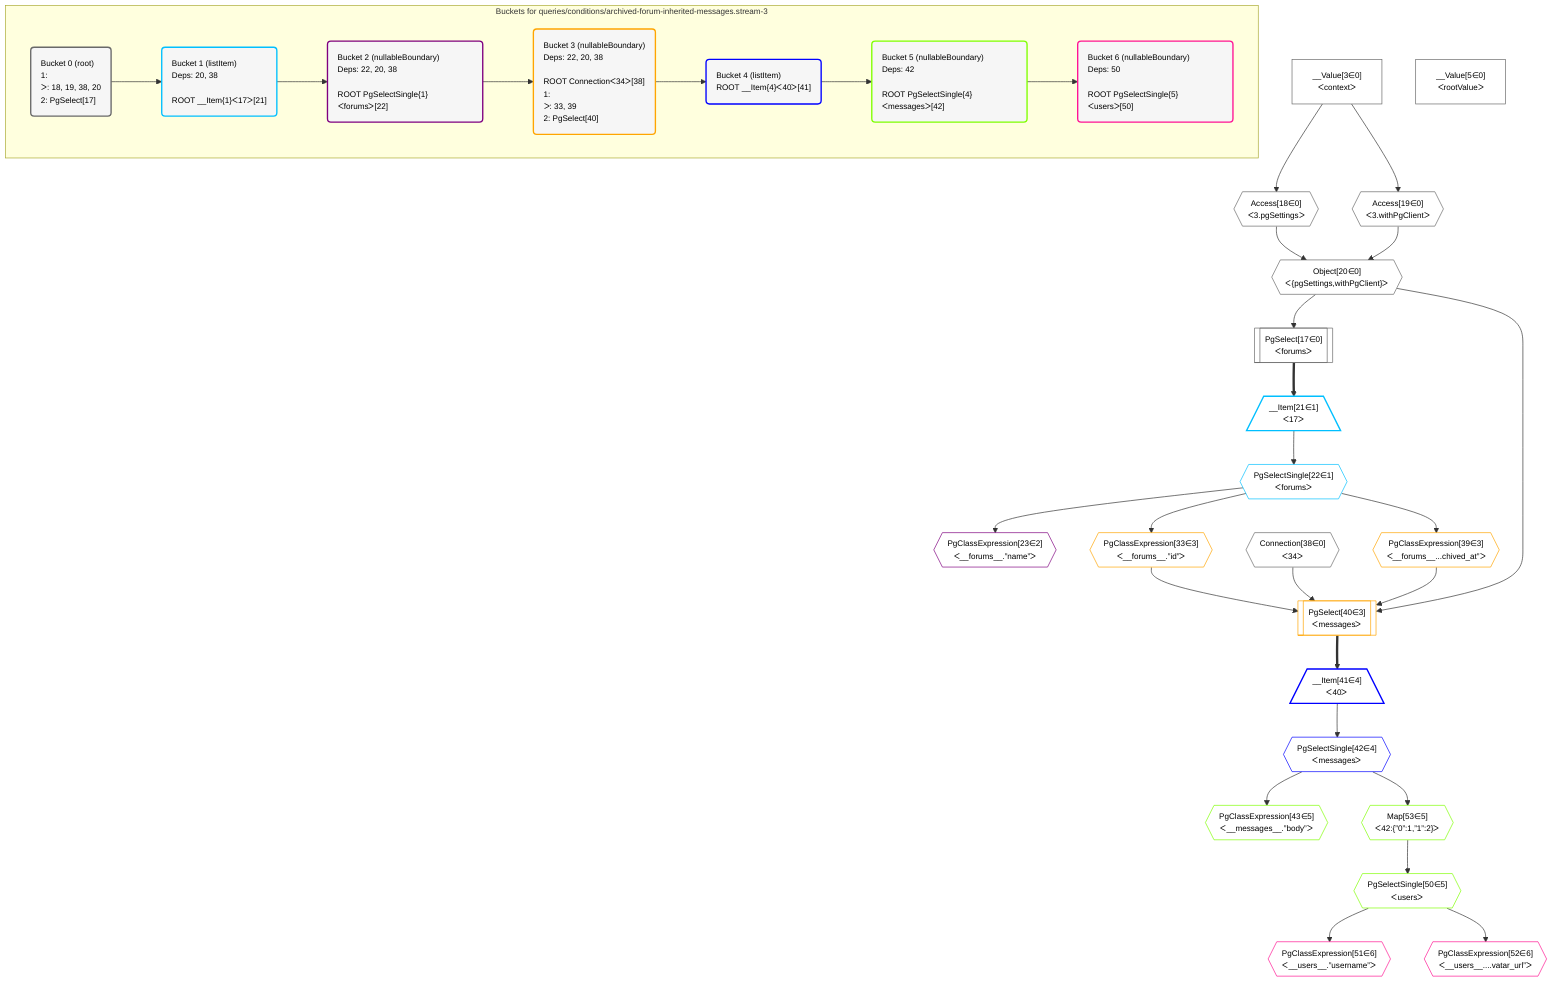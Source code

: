 %%{init: {'themeVariables': { 'fontSize': '12px'}}}%%
graph TD
    classDef path fill:#eee,stroke:#000,color:#000
    classDef plan fill:#fff,stroke-width:1px,color:#000
    classDef itemplan fill:#fff,stroke-width:2px,color:#000
    classDef unbatchedplan fill:#dff,stroke-width:1px,color:#000
    classDef sideeffectplan fill:#fcc,stroke-width:2px,color:#000
    classDef bucket fill:#f6f6f6,color:#000,stroke-width:2px,text-align:left


    %% define steps
    __Value3["__Value[3∈0]<br />ᐸcontextᐳ"]:::plan
    __Value5["__Value[5∈0]<br />ᐸrootValueᐳ"]:::plan
    Access18{{"Access[18∈0]<br />ᐸ3.pgSettingsᐳ"}}:::plan
    Access19{{"Access[19∈0]<br />ᐸ3.withPgClientᐳ"}}:::plan
    Object20{{"Object[20∈0]<br />ᐸ{pgSettings,withPgClient}ᐳ"}}:::plan
    PgSelect17[["PgSelect[17∈0]<br />ᐸforumsᐳ"]]:::plan
    __Item21[/"__Item[21∈1]<br />ᐸ17ᐳ"\]:::itemplan
    PgSelectSingle22{{"PgSelectSingle[22∈1]<br />ᐸforumsᐳ"}}:::plan
    PgClassExpression23{{"PgClassExpression[23∈2]<br />ᐸ__forums__.”name”ᐳ"}}:::plan
    PgClassExpression33{{"PgClassExpression[33∈3]<br />ᐸ__forums__.”id”ᐳ"}}:::plan
    Connection38{{"Connection[38∈0]<br />ᐸ34ᐳ"}}:::plan
    PgClassExpression39{{"PgClassExpression[39∈3]<br />ᐸ__forums__...chived_at”ᐳ"}}:::plan
    PgSelect40[["PgSelect[40∈3]<br />ᐸmessagesᐳ"]]:::plan
    __Item41[/"__Item[41∈4]<br />ᐸ40ᐳ"\]:::itemplan
    PgSelectSingle42{{"PgSelectSingle[42∈4]<br />ᐸmessagesᐳ"}}:::plan
    PgClassExpression43{{"PgClassExpression[43∈5]<br />ᐸ__messages__.”body”ᐳ"}}:::plan
    Map53{{"Map[53∈5]<br />ᐸ42:{”0”:1,”1”:2}ᐳ"}}:::plan
    PgSelectSingle50{{"PgSelectSingle[50∈5]<br />ᐸusersᐳ"}}:::plan
    PgClassExpression51{{"PgClassExpression[51∈6]<br />ᐸ__users__.”username”ᐳ"}}:::plan
    PgClassExpression52{{"PgClassExpression[52∈6]<br />ᐸ__users__....vatar_url”ᐳ"}}:::plan

    %% plan dependencies
    __Value3 --> Access18
    __Value3 --> Access19
    Access18 & Access19 --> Object20
    Object20 --> PgSelect17
    PgSelect17 ==> __Item21
    __Item21 --> PgSelectSingle22
    PgSelectSingle22 --> PgClassExpression23
    PgSelectSingle22 --> PgClassExpression33
    PgSelectSingle22 --> PgClassExpression39
    Object20 & PgClassExpression33 & PgClassExpression39 & Connection38 --> PgSelect40
    PgSelect40 ==> __Item41
    __Item41 --> PgSelectSingle42
    PgSelectSingle42 --> PgClassExpression43
    PgSelectSingle42 --> Map53
    Map53 --> PgSelectSingle50
    PgSelectSingle50 --> PgClassExpression51
    PgSelectSingle50 --> PgClassExpression52

    subgraph "Buckets for queries/conditions/archived-forum-inherited-messages.stream-3"
    Bucket0("Bucket 0 (root)<br />1: <br />ᐳ: 18, 19, 38, 20<br />2: PgSelect[17]"):::bucket
    classDef bucket0 stroke:#696969
    class Bucket0,__Value3,__Value5,PgSelect17,Access18,Access19,Object20,Connection38 bucket0
    Bucket1("Bucket 1 (listItem)<br />Deps: 20, 38<br /><br />ROOT __Item{1}ᐸ17ᐳ[21]"):::bucket
    classDef bucket1 stroke:#00bfff
    class Bucket1,__Item21,PgSelectSingle22 bucket1
    Bucket2("Bucket 2 (nullableBoundary)<br />Deps: 22, 20, 38<br /><br />ROOT PgSelectSingle{1}ᐸforumsᐳ[22]"):::bucket
    classDef bucket2 stroke:#7f007f
    class Bucket2,PgClassExpression23 bucket2
    Bucket3("Bucket 3 (nullableBoundary)<br />Deps: 22, 20, 38<br /><br />ROOT Connectionᐸ34ᐳ[38]<br />1: <br />ᐳ: 33, 39<br />2: PgSelect[40]"):::bucket
    classDef bucket3 stroke:#ffa500
    class Bucket3,PgClassExpression33,PgClassExpression39,PgSelect40 bucket3
    Bucket4("Bucket 4 (listItem)<br />ROOT __Item{4}ᐸ40ᐳ[41]"):::bucket
    classDef bucket4 stroke:#0000ff
    class Bucket4,__Item41,PgSelectSingle42 bucket4
    Bucket5("Bucket 5 (nullableBoundary)<br />Deps: 42<br /><br />ROOT PgSelectSingle{4}ᐸmessagesᐳ[42]"):::bucket
    classDef bucket5 stroke:#7fff00
    class Bucket5,PgClassExpression43,PgSelectSingle50,Map53 bucket5
    Bucket6("Bucket 6 (nullableBoundary)<br />Deps: 50<br /><br />ROOT PgSelectSingle{5}ᐸusersᐳ[50]"):::bucket
    classDef bucket6 stroke:#ff1493
    class Bucket6,PgClassExpression51,PgClassExpression52 bucket6
    Bucket0 --> Bucket1
    Bucket1 --> Bucket2
    Bucket2 --> Bucket3
    Bucket3 --> Bucket4
    Bucket4 --> Bucket5
    Bucket5 --> Bucket6
    end